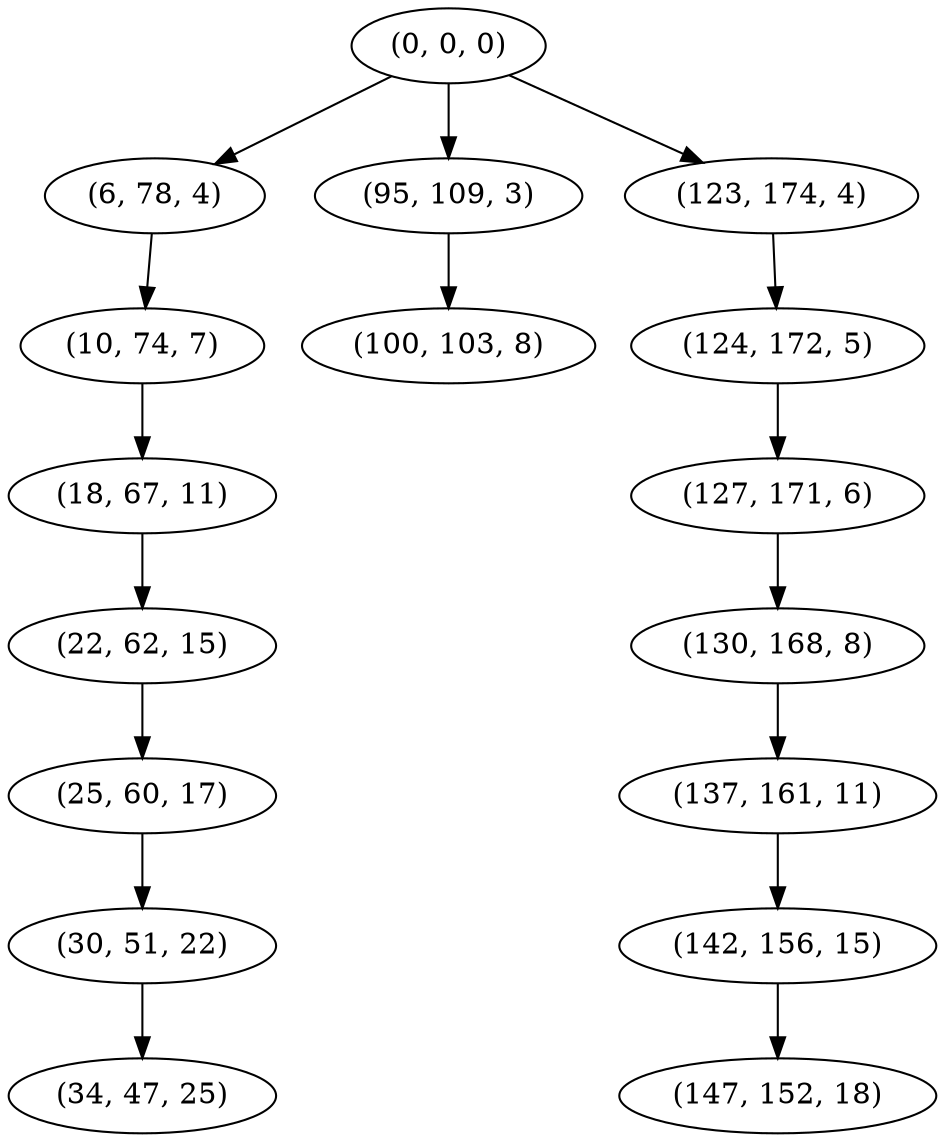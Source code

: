 digraph tree {
    "(0, 0, 0)";
    "(6, 78, 4)";
    "(10, 74, 7)";
    "(18, 67, 11)";
    "(22, 62, 15)";
    "(25, 60, 17)";
    "(30, 51, 22)";
    "(34, 47, 25)";
    "(95, 109, 3)";
    "(100, 103, 8)";
    "(123, 174, 4)";
    "(124, 172, 5)";
    "(127, 171, 6)";
    "(130, 168, 8)";
    "(137, 161, 11)";
    "(142, 156, 15)";
    "(147, 152, 18)";
    "(0, 0, 0)" -> "(6, 78, 4)";
    "(0, 0, 0)" -> "(95, 109, 3)";
    "(0, 0, 0)" -> "(123, 174, 4)";
    "(6, 78, 4)" -> "(10, 74, 7)";
    "(10, 74, 7)" -> "(18, 67, 11)";
    "(18, 67, 11)" -> "(22, 62, 15)";
    "(22, 62, 15)" -> "(25, 60, 17)";
    "(25, 60, 17)" -> "(30, 51, 22)";
    "(30, 51, 22)" -> "(34, 47, 25)";
    "(95, 109, 3)" -> "(100, 103, 8)";
    "(123, 174, 4)" -> "(124, 172, 5)";
    "(124, 172, 5)" -> "(127, 171, 6)";
    "(127, 171, 6)" -> "(130, 168, 8)";
    "(130, 168, 8)" -> "(137, 161, 11)";
    "(137, 161, 11)" -> "(142, 156, 15)";
    "(142, 156, 15)" -> "(147, 152, 18)";
}
